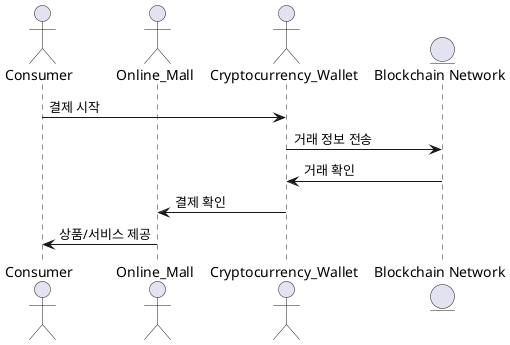 @startuml
actor Consumer
actor Online_Mall
actor Cryptocurrency_Wallet
entity "Blockchain Network" as Blockchain

Consumer -> Cryptocurrency_Wallet : 결제 시작
Cryptocurrency_Wallet -> Blockchain : 거래 정보 전송
Blockchain -> Cryptocurrency_Wallet : 거래 확인
Cryptocurrency_Wallet -> Online_Mall : 결제 확인
Online_Mall -> Consumer : 상품/서비스 제공
@enduml